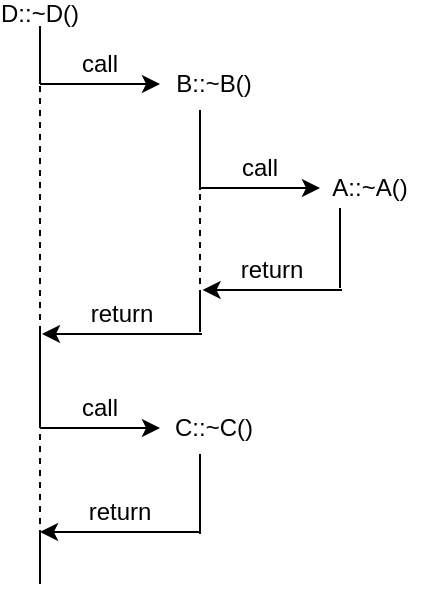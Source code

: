 <mxfile version="21.1.9" type="github">
  <diagram name="Page-1" id="CGnczLtdTabWDdUMyMJx">
    <mxGraphModel dx="664" dy="1010" grid="1" gridSize="10" guides="1" tooltips="1" connect="1" arrows="1" fold="1" page="1" pageScale="1" pageWidth="827" pageHeight="1169" math="0" shadow="0">
      <root>
        <mxCell id="0" />
        <mxCell id="1" parent="0" />
        <mxCell id="XKfTIgL31RgZFyL8sddk-1" value="D::~D()" style="text;html=1;strokeColor=none;fillColor=none;align=center;verticalAlign=middle;whiteSpace=wrap;rounded=0;" vertex="1" parent="1">
          <mxGeometry x="140" y="80" width="40" height="10" as="geometry" />
        </mxCell>
        <mxCell id="XKfTIgL31RgZFyL8sddk-2" value="C::~C()" style="text;html=1;strokeColor=none;fillColor=none;align=center;verticalAlign=middle;whiteSpace=wrap;rounded=0;" vertex="1" parent="1">
          <mxGeometry x="224" y="282" width="46" height="20" as="geometry" />
        </mxCell>
        <mxCell id="XKfTIgL31RgZFyL8sddk-3" value="" style="endArrow=none;dashed=1;html=1;rounded=0;entryX=0.5;entryY=1;entryDx=0;entryDy=0;" edge="1" parent="1" target="XKfTIgL31RgZFyL8sddk-1">
          <mxGeometry width="50" height="50" relative="1" as="geometry">
            <mxPoint x="160" y="370" as="sourcePoint" />
            <mxPoint x="210" y="205" as="targetPoint" />
          </mxGeometry>
        </mxCell>
        <mxCell id="XKfTIgL31RgZFyL8sddk-5" value="" style="endArrow=none;html=1;rounded=0;" edge="1" parent="1">
          <mxGeometry width="50" height="50" relative="1" as="geometry">
            <mxPoint x="240" y="345" as="sourcePoint" />
            <mxPoint x="240" y="305" as="targetPoint" />
          </mxGeometry>
        </mxCell>
        <mxCell id="XKfTIgL31RgZFyL8sddk-6" value="" style="group" vertex="1" connectable="0" parent="1">
          <mxGeometry x="160" y="272" width="60" height="20" as="geometry" />
        </mxCell>
        <mxCell id="XKfTIgL31RgZFyL8sddk-7" value="" style="group" vertex="1" connectable="0" parent="XKfTIgL31RgZFyL8sddk-6">
          <mxGeometry width="60" height="20" as="geometry" />
        </mxCell>
        <mxCell id="XKfTIgL31RgZFyL8sddk-8" value="" style="endArrow=classic;html=1;rounded=0;" edge="1" parent="XKfTIgL31RgZFyL8sddk-7">
          <mxGeometry width="50" height="50" relative="1" as="geometry">
            <mxPoint y="20" as="sourcePoint" />
            <mxPoint x="60" y="20" as="targetPoint" />
          </mxGeometry>
        </mxCell>
        <mxCell id="XKfTIgL31RgZFyL8sddk-9" value="call" style="text;html=1;strokeColor=none;fillColor=none;align=center;verticalAlign=middle;whiteSpace=wrap;rounded=0;" vertex="1" parent="XKfTIgL31RgZFyL8sddk-6">
          <mxGeometry x="15" width="30" height="20" as="geometry" />
        </mxCell>
        <mxCell id="XKfTIgL31RgZFyL8sddk-10" value="" style="group" vertex="1" connectable="0" parent="1">
          <mxGeometry x="240" y="152" width="60" height="20" as="geometry" />
        </mxCell>
        <mxCell id="XKfTIgL31RgZFyL8sddk-11" value="" style="group" vertex="1" connectable="0" parent="XKfTIgL31RgZFyL8sddk-10">
          <mxGeometry width="60" height="20" as="geometry" />
        </mxCell>
        <mxCell id="XKfTIgL31RgZFyL8sddk-12" value="" style="endArrow=classic;html=1;rounded=0;" edge="1" parent="XKfTIgL31RgZFyL8sddk-11">
          <mxGeometry width="50" height="50" relative="1" as="geometry">
            <mxPoint y="20" as="sourcePoint" />
            <mxPoint x="60" y="20" as="targetPoint" />
          </mxGeometry>
        </mxCell>
        <mxCell id="XKfTIgL31RgZFyL8sddk-13" value="call" style="text;html=1;strokeColor=none;fillColor=none;align=center;verticalAlign=middle;whiteSpace=wrap;rounded=0;" vertex="1" parent="XKfTIgL31RgZFyL8sddk-10">
          <mxGeometry x="15" width="30" height="20" as="geometry" />
        </mxCell>
        <mxCell id="XKfTIgL31RgZFyL8sddk-14" value="A::~A()" style="text;html=1;strokeColor=none;fillColor=none;align=center;verticalAlign=middle;whiteSpace=wrap;rounded=0;" vertex="1" parent="1">
          <mxGeometry x="300" y="162" width="50" height="20" as="geometry" />
        </mxCell>
        <mxCell id="XKfTIgL31RgZFyL8sddk-15" value="" style="endArrow=none;html=1;rounded=0;" edge="1" parent="1">
          <mxGeometry width="50" height="50" relative="1" as="geometry">
            <mxPoint x="310" y="222" as="sourcePoint" />
            <mxPoint x="310" y="182" as="targetPoint" />
          </mxGeometry>
        </mxCell>
        <mxCell id="XKfTIgL31RgZFyL8sddk-16" value="" style="group" vertex="1" connectable="0" parent="1">
          <mxGeometry x="170" y="324" width="70" height="20" as="geometry" />
        </mxCell>
        <mxCell id="XKfTIgL31RgZFyL8sddk-17" value="return" style="text;html=1;strokeColor=none;fillColor=none;align=center;verticalAlign=middle;whiteSpace=wrap;rounded=0;" vertex="1" parent="XKfTIgL31RgZFyL8sddk-16">
          <mxGeometry x="15" width="30" height="20" as="geometry" />
        </mxCell>
        <mxCell id="XKfTIgL31RgZFyL8sddk-18" value="" style="endArrow=classic;html=1;rounded=0;" edge="1" parent="XKfTIgL31RgZFyL8sddk-16">
          <mxGeometry width="50" height="50" relative="1" as="geometry">
            <mxPoint x="70" y="20" as="sourcePoint" />
            <mxPoint x="-10" y="20" as="targetPoint" />
          </mxGeometry>
        </mxCell>
        <mxCell id="XKfTIgL31RgZFyL8sddk-19" value="B::~B()" style="text;html=1;strokeColor=none;fillColor=none;align=center;verticalAlign=middle;whiteSpace=wrap;rounded=0;" vertex="1" parent="1">
          <mxGeometry x="224" y="110" width="46" height="20" as="geometry" />
        </mxCell>
        <mxCell id="XKfTIgL31RgZFyL8sddk-20" value="" style="endArrow=none;html=1;rounded=0;" edge="1" parent="1">
          <mxGeometry width="50" height="50" relative="1" as="geometry">
            <mxPoint x="160" y="120" as="sourcePoint" />
            <mxPoint x="160" y="94" as="targetPoint" />
          </mxGeometry>
        </mxCell>
        <mxCell id="XKfTIgL31RgZFyL8sddk-21" value="" style="endArrow=none;html=1;rounded=0;" edge="1" parent="1">
          <mxGeometry width="50" height="50" relative="1" as="geometry">
            <mxPoint x="240" y="173" as="sourcePoint" />
            <mxPoint x="240" y="133" as="targetPoint" />
          </mxGeometry>
        </mxCell>
        <mxCell id="XKfTIgL31RgZFyL8sddk-22" value="" style="group" vertex="1" connectable="0" parent="1">
          <mxGeometry x="160" y="100" width="60" height="20" as="geometry" />
        </mxCell>
        <mxCell id="XKfTIgL31RgZFyL8sddk-23" value="" style="group" vertex="1" connectable="0" parent="XKfTIgL31RgZFyL8sddk-22">
          <mxGeometry width="60" height="20" as="geometry" />
        </mxCell>
        <mxCell id="XKfTIgL31RgZFyL8sddk-24" value="" style="endArrow=classic;html=1;rounded=0;" edge="1" parent="XKfTIgL31RgZFyL8sddk-23">
          <mxGeometry width="50" height="50" relative="1" as="geometry">
            <mxPoint y="20" as="sourcePoint" />
            <mxPoint x="60" y="20" as="targetPoint" />
          </mxGeometry>
        </mxCell>
        <mxCell id="XKfTIgL31RgZFyL8sddk-25" value="call" style="text;html=1;strokeColor=none;fillColor=none;align=center;verticalAlign=middle;whiteSpace=wrap;rounded=0;" vertex="1" parent="XKfTIgL31RgZFyL8sddk-22">
          <mxGeometry x="15" width="30" height="20" as="geometry" />
        </mxCell>
        <mxCell id="XKfTIgL31RgZFyL8sddk-26" value="" style="group" vertex="1" connectable="0" parent="1">
          <mxGeometry x="250" y="203" width="61" height="20" as="geometry" />
        </mxCell>
        <mxCell id="XKfTIgL31RgZFyL8sddk-27" value="return" style="text;html=1;strokeColor=none;fillColor=none;align=center;verticalAlign=middle;whiteSpace=wrap;rounded=0;" vertex="1" parent="XKfTIgL31RgZFyL8sddk-26">
          <mxGeometry x="13.071" width="26.143" height="20" as="geometry" />
        </mxCell>
        <mxCell id="XKfTIgL31RgZFyL8sddk-28" value="" style="endArrow=classic;html=1;rounded=0;" edge="1" parent="XKfTIgL31RgZFyL8sddk-26">
          <mxGeometry width="50" height="50" relative="1" as="geometry">
            <mxPoint x="61" y="20" as="sourcePoint" />
            <mxPoint x="-8.714" y="20" as="targetPoint" />
          </mxGeometry>
        </mxCell>
        <mxCell id="XKfTIgL31RgZFyL8sddk-29" value="" style="endArrow=none;dashed=1;html=1;rounded=0;entryX=0.5;entryY=1;entryDx=0;entryDy=0;" edge="1" parent="1">
          <mxGeometry width="50" height="50" relative="1" as="geometry">
            <mxPoint x="240" y="244" as="sourcePoint" />
            <mxPoint x="240" y="134" as="targetPoint" />
          </mxGeometry>
        </mxCell>
        <mxCell id="XKfTIgL31RgZFyL8sddk-30" value="" style="group" vertex="1" connectable="0" parent="1">
          <mxGeometry x="171" y="225" width="70" height="20" as="geometry" />
        </mxCell>
        <mxCell id="XKfTIgL31RgZFyL8sddk-31" value="return" style="text;html=1;strokeColor=none;fillColor=none;align=center;verticalAlign=middle;whiteSpace=wrap;rounded=0;" vertex="1" parent="XKfTIgL31RgZFyL8sddk-30">
          <mxGeometry x="15" width="30" height="20" as="geometry" />
        </mxCell>
        <mxCell id="XKfTIgL31RgZFyL8sddk-32" value="" style="endArrow=classic;html=1;rounded=0;" edge="1" parent="XKfTIgL31RgZFyL8sddk-30">
          <mxGeometry width="50" height="50" relative="1" as="geometry">
            <mxPoint x="70" y="20" as="sourcePoint" />
            <mxPoint x="-10" y="20" as="targetPoint" />
          </mxGeometry>
        </mxCell>
        <mxCell id="XKfTIgL31RgZFyL8sddk-33" value="" style="endArrow=none;html=1;rounded=0;" edge="1" parent="1">
          <mxGeometry width="50" height="50" relative="1" as="geometry">
            <mxPoint x="240" y="244" as="sourcePoint" />
            <mxPoint x="240" y="224" as="targetPoint" />
          </mxGeometry>
        </mxCell>
        <mxCell id="XKfTIgL31RgZFyL8sddk-34" value="" style="endArrow=none;html=1;rounded=0;" edge="1" parent="1">
          <mxGeometry width="50" height="50" relative="1" as="geometry">
            <mxPoint x="160" y="290" as="sourcePoint" />
            <mxPoint x="160" y="244" as="targetPoint" />
          </mxGeometry>
        </mxCell>
        <mxCell id="XKfTIgL31RgZFyL8sddk-35" value="" style="endArrow=none;html=1;rounded=0;" edge="1" parent="1">
          <mxGeometry width="50" height="50" relative="1" as="geometry">
            <mxPoint x="160" y="370" as="sourcePoint" />
            <mxPoint x="160" y="344" as="targetPoint" />
          </mxGeometry>
        </mxCell>
      </root>
    </mxGraphModel>
  </diagram>
</mxfile>
